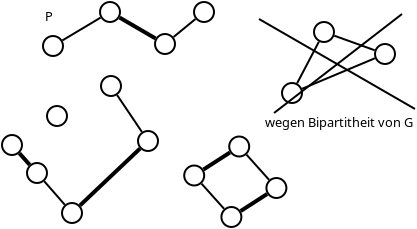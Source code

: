 <?xml version="1.0" encoding="UTF-8"?>
<dia:diagram xmlns:dia="http://www.lysator.liu.se/~alla/dia/">
  <dia:layer name="Hintergrund" visible="true" active="true">
    <dia:object type="Standard - Ellipse" version="0" id="O0">
      <dia:attribute name="obj_pos">
        <dia:point val="8.7,4.5"/>
      </dia:attribute>
      <dia:attribute name="obj_bb">
        <dia:rectangle val="8.65,4.45;9.75,5.55"/>
      </dia:attribute>
      <dia:attribute name="elem_corner">
        <dia:point val="8.7,4.5"/>
      </dia:attribute>
      <dia:attribute name="elem_width">
        <dia:real val="1"/>
      </dia:attribute>
      <dia:attribute name="elem_height">
        <dia:real val="1"/>
      </dia:attribute>
      <dia:attribute name="aspect">
        <dia:enum val="2"/>
      </dia:attribute>
    </dia:object>
    <dia:object type="Standard - Ellipse" version="0" id="O1">
      <dia:attribute name="obj_pos">
        <dia:point val="3.75,7.45"/>
      </dia:attribute>
      <dia:attribute name="obj_bb">
        <dia:rectangle val="3.7,7.4;4.8,8.5"/>
      </dia:attribute>
      <dia:attribute name="elem_corner">
        <dia:point val="3.75,7.45"/>
      </dia:attribute>
      <dia:attribute name="elem_width">
        <dia:real val="1"/>
      </dia:attribute>
      <dia:attribute name="elem_height">
        <dia:real val="1"/>
      </dia:attribute>
      <dia:attribute name="aspect">
        <dia:enum val="2"/>
      </dia:attribute>
    </dia:object>
    <dia:object type="Standard - Ellipse" version="0" id="O2">
      <dia:attribute name="obj_pos">
        <dia:point val="6,6"/>
      </dia:attribute>
      <dia:attribute name="obj_bb">
        <dia:rectangle val="5.95,5.95;7.05,7.05"/>
      </dia:attribute>
      <dia:attribute name="elem_corner">
        <dia:point val="6,6"/>
      </dia:attribute>
      <dia:attribute name="elem_width">
        <dia:real val="1"/>
      </dia:attribute>
      <dia:attribute name="elem_height">
        <dia:real val="1"/>
      </dia:attribute>
      <dia:attribute name="aspect">
        <dia:enum val="2"/>
      </dia:attribute>
    </dia:object>
    <dia:object type="Standard - Ellipse" version="0" id="O3">
      <dia:attribute name="obj_pos">
        <dia:point val="5,8.85"/>
      </dia:attribute>
      <dia:attribute name="obj_bb">
        <dia:rectangle val="4.95,8.8;6.05,9.9"/>
      </dia:attribute>
      <dia:attribute name="elem_corner">
        <dia:point val="5,8.85"/>
      </dia:attribute>
      <dia:attribute name="elem_width">
        <dia:real val="1"/>
      </dia:attribute>
      <dia:attribute name="elem_height">
        <dia:real val="1"/>
      </dia:attribute>
      <dia:attribute name="aspect">
        <dia:enum val="2"/>
      </dia:attribute>
    </dia:object>
    <dia:object type="Standard - Ellipse" version="0" id="O4">
      <dia:attribute name="obj_pos">
        <dia:point val="6.75,10.85"/>
      </dia:attribute>
      <dia:attribute name="obj_bb">
        <dia:rectangle val="6.7,10.8;7.8,11.9"/>
      </dia:attribute>
      <dia:attribute name="elem_corner">
        <dia:point val="6.75,10.85"/>
      </dia:attribute>
      <dia:attribute name="elem_width">
        <dia:real val="1"/>
      </dia:attribute>
      <dia:attribute name="elem_height">
        <dia:real val="1"/>
      </dia:attribute>
      <dia:attribute name="aspect">
        <dia:enum val="2"/>
      </dia:attribute>
    </dia:object>
    <dia:object type="Standard - Ellipse" version="0" id="O5">
      <dia:attribute name="obj_pos">
        <dia:point val="10.55,7.25"/>
      </dia:attribute>
      <dia:attribute name="obj_bb">
        <dia:rectangle val="10.5,7.2;11.6,8.3"/>
      </dia:attribute>
      <dia:attribute name="elem_corner">
        <dia:point val="10.55,7.25"/>
      </dia:attribute>
      <dia:attribute name="elem_width">
        <dia:real val="1"/>
      </dia:attribute>
      <dia:attribute name="elem_height">
        <dia:real val="1"/>
      </dia:attribute>
      <dia:attribute name="aspect">
        <dia:enum val="2"/>
      </dia:attribute>
    </dia:object>
    <dia:object type="Standard - Ellipse" version="0" id="O6">
      <dia:attribute name="obj_pos">
        <dia:point val="5.8,2.5"/>
      </dia:attribute>
      <dia:attribute name="obj_bb">
        <dia:rectangle val="5.75,2.45;6.85,3.55"/>
      </dia:attribute>
      <dia:attribute name="elem_corner">
        <dia:point val="5.8,2.5"/>
      </dia:attribute>
      <dia:attribute name="elem_width">
        <dia:real val="1"/>
      </dia:attribute>
      <dia:attribute name="elem_height">
        <dia:real val="1"/>
      </dia:attribute>
      <dia:attribute name="aspect">
        <dia:enum val="2"/>
      </dia:attribute>
    </dia:object>
    <dia:object type="Standard - Ellipse" version="0" id="O7">
      <dia:attribute name="obj_pos">
        <dia:point val="8.65,0.8"/>
      </dia:attribute>
      <dia:attribute name="obj_bb">
        <dia:rectangle val="8.6,0.75;9.7,1.85"/>
      </dia:attribute>
      <dia:attribute name="elem_corner">
        <dia:point val="8.65,0.8"/>
      </dia:attribute>
      <dia:attribute name="elem_width">
        <dia:real val="1"/>
      </dia:attribute>
      <dia:attribute name="elem_height">
        <dia:real val="1"/>
      </dia:attribute>
      <dia:attribute name="aspect">
        <dia:enum val="2"/>
      </dia:attribute>
    </dia:object>
    <dia:object type="Standard - Ellipse" version="0" id="O8">
      <dia:attribute name="obj_pos">
        <dia:point val="11.4,2.4"/>
      </dia:attribute>
      <dia:attribute name="obj_bb">
        <dia:rectangle val="11.35,2.35;12.45,3.45"/>
      </dia:attribute>
      <dia:attribute name="elem_corner">
        <dia:point val="11.4,2.4"/>
      </dia:attribute>
      <dia:attribute name="elem_width">
        <dia:real val="1"/>
      </dia:attribute>
      <dia:attribute name="elem_height">
        <dia:real val="1"/>
      </dia:attribute>
      <dia:attribute name="aspect">
        <dia:enum val="2"/>
      </dia:attribute>
    </dia:object>
    <dia:object type="Standard - Ellipse" version="0" id="O9">
      <dia:attribute name="obj_pos">
        <dia:point val="13.35,0.8"/>
      </dia:attribute>
      <dia:attribute name="obj_bb">
        <dia:rectangle val="13.3,0.75;14.4,1.85"/>
      </dia:attribute>
      <dia:attribute name="elem_corner">
        <dia:point val="13.35,0.8"/>
      </dia:attribute>
      <dia:attribute name="elem_width">
        <dia:real val="1"/>
      </dia:attribute>
      <dia:attribute name="elem_height">
        <dia:real val="1"/>
      </dia:attribute>
      <dia:attribute name="aspect">
        <dia:enum val="2"/>
      </dia:attribute>
    </dia:object>
    <dia:object type="Standard - Ellipse" version="0" id="O10">
      <dia:attribute name="obj_pos">
        <dia:point val="19.35,1.8"/>
      </dia:attribute>
      <dia:attribute name="obj_bb">
        <dia:rectangle val="19.3,1.75;20.4,2.85"/>
      </dia:attribute>
      <dia:attribute name="elem_corner">
        <dia:point val="19.35,1.8"/>
      </dia:attribute>
      <dia:attribute name="elem_width">
        <dia:real val="1"/>
      </dia:attribute>
      <dia:attribute name="elem_height">
        <dia:real val="1"/>
      </dia:attribute>
      <dia:attribute name="aspect">
        <dia:enum val="2"/>
      </dia:attribute>
    </dia:object>
    <dia:object type="Standard - Ellipse" version="0" id="O11">
      <dia:attribute name="obj_pos">
        <dia:point val="17.75,4.85"/>
      </dia:attribute>
      <dia:attribute name="obj_bb">
        <dia:rectangle val="17.7,4.8;18.8,5.9"/>
      </dia:attribute>
      <dia:attribute name="elem_corner">
        <dia:point val="17.75,4.85"/>
      </dia:attribute>
      <dia:attribute name="elem_width">
        <dia:real val="1"/>
      </dia:attribute>
      <dia:attribute name="elem_height">
        <dia:real val="1"/>
      </dia:attribute>
      <dia:attribute name="aspect">
        <dia:enum val="2"/>
      </dia:attribute>
    </dia:object>
    <dia:object type="Standard - Ellipse" version="0" id="O12">
      <dia:attribute name="obj_pos">
        <dia:point val="22.4,2.9"/>
      </dia:attribute>
      <dia:attribute name="obj_bb">
        <dia:rectangle val="22.35,2.85;23.45,3.95"/>
      </dia:attribute>
      <dia:attribute name="elem_corner">
        <dia:point val="22.4,2.9"/>
      </dia:attribute>
      <dia:attribute name="elem_width">
        <dia:real val="1"/>
      </dia:attribute>
      <dia:attribute name="elem_height">
        <dia:real val="1"/>
      </dia:attribute>
      <dia:attribute name="aspect">
        <dia:enum val="2"/>
      </dia:attribute>
    </dia:object>
    <dia:object type="Standard - Line" version="0" id="O13">
      <dia:attribute name="obj_pos">
        <dia:point val="4.617,8.361"/>
      </dia:attribute>
      <dia:attribute name="obj_bb">
        <dia:rectangle val="4.475,8.219;5.275,9.081"/>
      </dia:attribute>
      <dia:attribute name="conn_endpoints">
        <dia:point val="4.617,8.361"/>
        <dia:point val="5.133,8.94"/>
      </dia:attribute>
      <dia:attribute name="numcp">
        <dia:int val="1"/>
      </dia:attribute>
      <dia:attribute name="line_width">
        <dia:real val="0.2"/>
      </dia:attribute>
      <dia:connections>
        <dia:connection handle="0" to="O1" connection="8"/>
        <dia:connection handle="1" to="O3" connection="8"/>
      </dia:connections>
    </dia:object>
    <dia:object type="Standard - Line" version="0" id="O14">
      <dia:attribute name="obj_pos">
        <dia:point val="5.859,9.76"/>
      </dia:attribute>
      <dia:attribute name="obj_bb">
        <dia:rectangle val="5.788,9.69;6.962,11.01"/>
      </dia:attribute>
      <dia:attribute name="conn_endpoints">
        <dia:point val="5.859,9.76"/>
        <dia:point val="6.891,10.94"/>
      </dia:attribute>
      <dia:attribute name="numcp">
        <dia:int val="1"/>
      </dia:attribute>
      <dia:connections>
        <dia:connection handle="0" to="O3" connection="8"/>
        <dia:connection handle="1" to="O4" connection="8"/>
      </dia:connections>
    </dia:object>
    <dia:object type="Standard - Line" version="0" id="O15">
      <dia:attribute name="obj_pos">
        <dia:point val="7.649,10.972"/>
      </dia:attribute>
      <dia:attribute name="obj_bb">
        <dia:rectangle val="7.508,7.987;10.792,11.113"/>
      </dia:attribute>
      <dia:attribute name="conn_endpoints">
        <dia:point val="7.649,10.972"/>
        <dia:point val="10.651,8.128"/>
      </dia:attribute>
      <dia:attribute name="numcp">
        <dia:int val="1"/>
      </dia:attribute>
      <dia:attribute name="line_width">
        <dia:real val="0.2"/>
      </dia:attribute>
      <dia:connections>
        <dia:connection handle="0" to="O4" connection="8"/>
        <dia:connection handle="1" to="O5" connection="8"/>
      </dia:connections>
    </dia:object>
    <dia:object type="Standard - Line" version="0" id="O16">
      <dia:attribute name="obj_pos">
        <dia:point val="10.745,7.296"/>
      </dia:attribute>
      <dia:attribute name="obj_bb">
        <dia:rectangle val="9.436,5.384;10.814,7.366"/>
      </dia:attribute>
      <dia:attribute name="conn_endpoints">
        <dia:point val="10.745,7.296"/>
        <dia:point val="9.505,5.454"/>
      </dia:attribute>
      <dia:attribute name="numcp">
        <dia:int val="1"/>
      </dia:attribute>
      <dia:connections>
        <dia:connection handle="0" to="O5" connection="8"/>
        <dia:connection handle="1" to="O0" connection="8"/>
      </dia:connections>
    </dia:object>
    <dia:object type="Standard - Line" version="0" id="O17">
      <dia:attribute name="obj_pos">
        <dia:point val="9.626,1.577"/>
      </dia:attribute>
      <dia:attribute name="obj_bb">
        <dia:rectangle val="9.489,1.44;11.561,2.76"/>
      </dia:attribute>
      <dia:attribute name="conn_endpoints">
        <dia:point val="9.626,1.577"/>
        <dia:point val="11.424,2.623"/>
      </dia:attribute>
      <dia:attribute name="numcp">
        <dia:int val="1"/>
      </dia:attribute>
      <dia:attribute name="line_width">
        <dia:real val="0.2"/>
      </dia:attribute>
      <dia:connections>
        <dia:connection handle="0" to="O7" connection="8"/>
        <dia:connection handle="1" to="O8" connection="8"/>
      </dia:connections>
    </dia:object>
    <dia:object type="Standard - Line" version="0" id="O18">
      <dia:attribute name="obj_pos">
        <dia:point val="6.77,2.719"/>
      </dia:attribute>
      <dia:attribute name="obj_bb">
        <dia:rectangle val="6.702,1.512;8.748,2.788"/>
      </dia:attribute>
      <dia:attribute name="conn_endpoints">
        <dia:point val="6.77,2.719"/>
        <dia:point val="8.68,1.581"/>
      </dia:attribute>
      <dia:attribute name="numcp">
        <dia:int val="1"/>
      </dia:attribute>
      <dia:connections>
        <dia:connection handle="0" to="O6" connection="8"/>
        <dia:connection handle="1" to="O7" connection="8"/>
      </dia:connections>
    </dia:object>
    <dia:object type="Standard - Line" version="0" id="O19">
      <dia:attribute name="obj_pos">
        <dia:point val="13.425,1.649"/>
      </dia:attribute>
      <dia:attribute name="obj_bb">
        <dia:rectangle val="12.255,1.578;13.495,2.622"/>
      </dia:attribute>
      <dia:attribute name="conn_endpoints">
        <dia:point val="13.425,1.649"/>
        <dia:point val="12.325,2.551"/>
      </dia:attribute>
      <dia:attribute name="numcp">
        <dia:int val="1"/>
      </dia:attribute>
      <dia:connections>
        <dia:connection handle="0" to="O9" connection="8"/>
        <dia:connection handle="1" to="O8" connection="8"/>
      </dia:connections>
    </dia:object>
    <dia:object type="Standard - Line" version="0" id="O20">
      <dia:attribute name="obj_pos">
        <dia:point val="18.506,4.863"/>
      </dia:attribute>
      <dia:attribute name="obj_bb">
        <dia:rectangle val="18.438,2.72;19.662,4.93"/>
      </dia:attribute>
      <dia:attribute name="conn_endpoints">
        <dia:point val="18.506,4.863"/>
        <dia:point val="19.594,2.787"/>
      </dia:attribute>
      <dia:attribute name="numcp">
        <dia:int val="1"/>
      </dia:attribute>
      <dia:connections>
        <dia:connection handle="0" to="O11" connection="8"/>
        <dia:connection handle="1" to="O10" connection="8"/>
      </dia:connections>
    </dia:object>
    <dia:object type="Standard - Line" version="0" id="O21">
      <dia:attribute name="obj_pos">
        <dia:point val="22.393,3.613"/>
      </dia:attribute>
      <dia:attribute name="obj_bb">
        <dia:rectangle val="18.691,3.547;22.459,5.203"/>
      </dia:attribute>
      <dia:attribute name="conn_endpoints">
        <dia:point val="22.393,3.613"/>
        <dia:point val="18.757,5.137"/>
      </dia:attribute>
      <dia:attribute name="numcp">
        <dia:int val="1"/>
      </dia:attribute>
      <dia:connections>
        <dia:connection handle="0" to="O12" connection="8"/>
        <dia:connection handle="1" to="O11" connection="8"/>
      </dia:connections>
    </dia:object>
    <dia:object type="Standard - Line" version="0" id="O22">
      <dia:attribute name="obj_pos">
        <dia:point val="20.365,2.486"/>
      </dia:attribute>
      <dia:attribute name="obj_bb">
        <dia:rectangle val="20.301,2.422;22.449,3.278"/>
      </dia:attribute>
      <dia:attribute name="conn_endpoints">
        <dia:point val="20.365,2.486"/>
        <dia:point val="22.385,3.214"/>
      </dia:attribute>
      <dia:attribute name="numcp">
        <dia:int val="1"/>
      </dia:attribute>
      <dia:connections>
        <dia:connection handle="0" to="O10" connection="8"/>
        <dia:connection handle="1" to="O12" connection="8"/>
      </dia:connections>
    </dia:object>
    <dia:object type="Standard - Line" version="0" id="O23">
      <dia:attribute name="obj_pos">
        <dia:point val="16.6,1.65"/>
      </dia:attribute>
      <dia:attribute name="obj_bb">
        <dia:rectangle val="16.532,1.582;24.468,6.218"/>
      </dia:attribute>
      <dia:attribute name="conn_endpoints">
        <dia:point val="16.6,1.65"/>
        <dia:point val="24.4,6.15"/>
      </dia:attribute>
      <dia:attribute name="numcp">
        <dia:int val="1"/>
      </dia:attribute>
    </dia:object>
    <dia:object type="Standard - Line" version="0" id="O24">
      <dia:attribute name="obj_pos">
        <dia:point val="23.75,1.4"/>
      </dia:attribute>
      <dia:attribute name="obj_bb">
        <dia:rectangle val="17.28,1.33;23.82,6.42"/>
      </dia:attribute>
      <dia:attribute name="conn_endpoints">
        <dia:point val="23.75,1.4"/>
        <dia:point val="17.35,6.35"/>
      </dia:attribute>
      <dia:attribute name="numcp">
        <dia:int val="1"/>
      </dia:attribute>
    </dia:object>
    <dia:object type="Standard - Text" version="1" id="O25">
      <dia:attribute name="obj_pos">
        <dia:point val="16.9,7.05"/>
      </dia:attribute>
      <dia:attribute name="obj_bb">
        <dia:rectangle val="16.9,6.436;24.909,7.24"/>
      </dia:attribute>
      <dia:attribute name="text">
        <dia:composite type="text">
          <dia:attribute name="string">
            <dia:string>#wegen Bipartitheit von G#</dia:string>
          </dia:attribute>
          <dia:attribute name="font">
            <dia:font family="sans" style="0" name="Helvetica"/>
          </dia:attribute>
          <dia:attribute name="height">
            <dia:real val="0.8"/>
          </dia:attribute>
          <dia:attribute name="pos">
            <dia:point val="16.9,7.05"/>
          </dia:attribute>
          <dia:attribute name="color">
            <dia:color val="#000000"/>
          </dia:attribute>
          <dia:attribute name="alignment">
            <dia:enum val="0"/>
          </dia:attribute>
        </dia:composite>
      </dia:attribute>
      <dia:attribute name="valign">
        <dia:enum val="3"/>
      </dia:attribute>
    </dia:object>
    <dia:object type="Standard - Text" version="1" id="O26">
      <dia:attribute name="obj_pos">
        <dia:point val="5.9,1.75"/>
      </dia:attribute>
      <dia:attribute name="obj_bb">
        <dia:rectangle val="5.9,1.155;6.285,1.903"/>
      </dia:attribute>
      <dia:attribute name="text">
        <dia:composite type="text">
          <dia:attribute name="string">
            <dia:string>#P#</dia:string>
          </dia:attribute>
          <dia:attribute name="font">
            <dia:font family="sans" style="0" name="Helvetica"/>
          </dia:attribute>
          <dia:attribute name="height">
            <dia:real val="0.8"/>
          </dia:attribute>
          <dia:attribute name="pos">
            <dia:point val="5.9,1.75"/>
          </dia:attribute>
          <dia:attribute name="color">
            <dia:color val="#000000"/>
          </dia:attribute>
          <dia:attribute name="alignment">
            <dia:enum val="0"/>
          </dia:attribute>
        </dia:composite>
      </dia:attribute>
      <dia:attribute name="valign">
        <dia:enum val="3"/>
      </dia:attribute>
    </dia:object>
    <dia:object type="Standard - Ellipse" version="0" id="O27">
      <dia:attribute name="obj_pos">
        <dia:point val="12.86,8.975"/>
      </dia:attribute>
      <dia:attribute name="obj_bb">
        <dia:rectangle val="12.81,8.925;13.91,10.025"/>
      </dia:attribute>
      <dia:attribute name="elem_corner">
        <dia:point val="12.86,8.975"/>
      </dia:attribute>
      <dia:attribute name="elem_width">
        <dia:real val="1"/>
      </dia:attribute>
      <dia:attribute name="elem_height">
        <dia:real val="1"/>
      </dia:attribute>
      <dia:attribute name="aspect">
        <dia:enum val="2"/>
      </dia:attribute>
    </dia:object>
    <dia:object type="Standard - Ellipse" version="0" id="O28">
      <dia:attribute name="obj_pos">
        <dia:point val="15.11,7.525"/>
      </dia:attribute>
      <dia:attribute name="obj_bb">
        <dia:rectangle val="15.06,7.475;16.16,8.575"/>
      </dia:attribute>
      <dia:attribute name="elem_corner">
        <dia:point val="15.11,7.525"/>
      </dia:attribute>
      <dia:attribute name="elem_width">
        <dia:real val="1"/>
      </dia:attribute>
      <dia:attribute name="elem_height">
        <dia:real val="1"/>
      </dia:attribute>
      <dia:attribute name="aspect">
        <dia:enum val="2"/>
      </dia:attribute>
    </dia:object>
    <dia:object type="Standard - Ellipse" version="0" id="O29">
      <dia:attribute name="obj_pos">
        <dia:point val="14.72,11.05"/>
      </dia:attribute>
      <dia:attribute name="obj_bb">
        <dia:rectangle val="14.67,11;15.77,12.1"/>
      </dia:attribute>
      <dia:attribute name="elem_corner">
        <dia:point val="14.72,11.05"/>
      </dia:attribute>
      <dia:attribute name="elem_width">
        <dia:real val="1"/>
      </dia:attribute>
      <dia:attribute name="elem_height">
        <dia:real val="1"/>
      </dia:attribute>
      <dia:attribute name="aspect">
        <dia:enum val="2"/>
      </dia:attribute>
    </dia:object>
    <dia:object type="Standard - Ellipse" version="0" id="O30">
      <dia:attribute name="obj_pos">
        <dia:point val="16.97,9.6"/>
      </dia:attribute>
      <dia:attribute name="obj_bb">
        <dia:rectangle val="16.92,9.55;18.02,10.65"/>
      </dia:attribute>
      <dia:attribute name="elem_corner">
        <dia:point val="16.97,9.6"/>
      </dia:attribute>
      <dia:attribute name="elem_width">
        <dia:real val="1"/>
      </dia:attribute>
      <dia:attribute name="elem_height">
        <dia:real val="1"/>
      </dia:attribute>
      <dia:attribute name="aspect">
        <dia:enum val="2"/>
      </dia:attribute>
    </dia:object>
    <dia:object type="Standard - Line" version="0" id="O31">
      <dia:attribute name="obj_pos">
        <dia:point val="15.977,8.435"/>
      </dia:attribute>
      <dia:attribute name="obj_bb">
        <dia:rectangle val="15.906,8.364;17.174,9.761"/>
      </dia:attribute>
      <dia:attribute name="conn_endpoints">
        <dia:point val="15.977,8.435"/>
        <dia:point val="17.103,9.69"/>
      </dia:attribute>
      <dia:attribute name="numcp">
        <dia:int val="1"/>
      </dia:attribute>
      <dia:connections>
        <dia:connection handle="0" to="O28" connection="8"/>
        <dia:connection handle="1" to="O30" connection="8"/>
      </dia:connections>
    </dia:object>
    <dia:object type="Standard - Line" version="0" id="O32">
      <dia:attribute name="obj_pos">
        <dia:point val="17.008,10.398"/>
      </dia:attribute>
      <dia:attribute name="obj_bb">
        <dia:rectangle val="15.544,10.259;17.146,11.39"/>
      </dia:attribute>
      <dia:attribute name="conn_endpoints">
        <dia:point val="17.008,10.398"/>
        <dia:point val="15.682,11.252"/>
      </dia:attribute>
      <dia:attribute name="numcp">
        <dia:int val="1"/>
      </dia:attribute>
      <dia:attribute name="line_width">
        <dia:real val="0.2"/>
      </dia:attribute>
      <dia:connections>
        <dia:connection handle="0" to="O30" connection="8"/>
        <dia:connection handle="1" to="O29" connection="8"/>
      </dia:connections>
    </dia:object>
    <dia:object type="Standard - Line" version="0" id="O33">
      <dia:attribute name="obj_pos">
        <dia:point val="14.853,11.14"/>
      </dia:attribute>
      <dia:attribute name="obj_bb">
        <dia:rectangle val="13.656,9.814;14.924,11.211"/>
      </dia:attribute>
      <dia:attribute name="conn_endpoints">
        <dia:point val="14.853,11.14"/>
        <dia:point val="13.727,9.885"/>
      </dia:attribute>
      <dia:attribute name="numcp">
        <dia:int val="1"/>
      </dia:attribute>
      <dia:connections>
        <dia:connection handle="0" to="O29" connection="8"/>
        <dia:connection handle="1" to="O27" connection="8"/>
      </dia:connections>
    </dia:object>
    <dia:object type="Standard - Line" version="0" id="O34">
      <dia:attribute name="obj_pos">
        <dia:point val="13.822,9.177"/>
      </dia:attribute>
      <dia:attribute name="obj_bb">
        <dia:rectangle val="13.684,8.184;15.286,9.316"/>
      </dia:attribute>
      <dia:attribute name="conn_endpoints">
        <dia:point val="13.822,9.177"/>
        <dia:point val="15.148,8.323"/>
      </dia:attribute>
      <dia:attribute name="numcp">
        <dia:int val="1"/>
      </dia:attribute>
      <dia:attribute name="line_width">
        <dia:real val="0.2"/>
      </dia:attribute>
      <dia:connections>
        <dia:connection handle="0" to="O27" connection="8"/>
        <dia:connection handle="1" to="O28" connection="8"/>
      </dia:connections>
    </dia:object>
  </dia:layer>
</dia:diagram>
